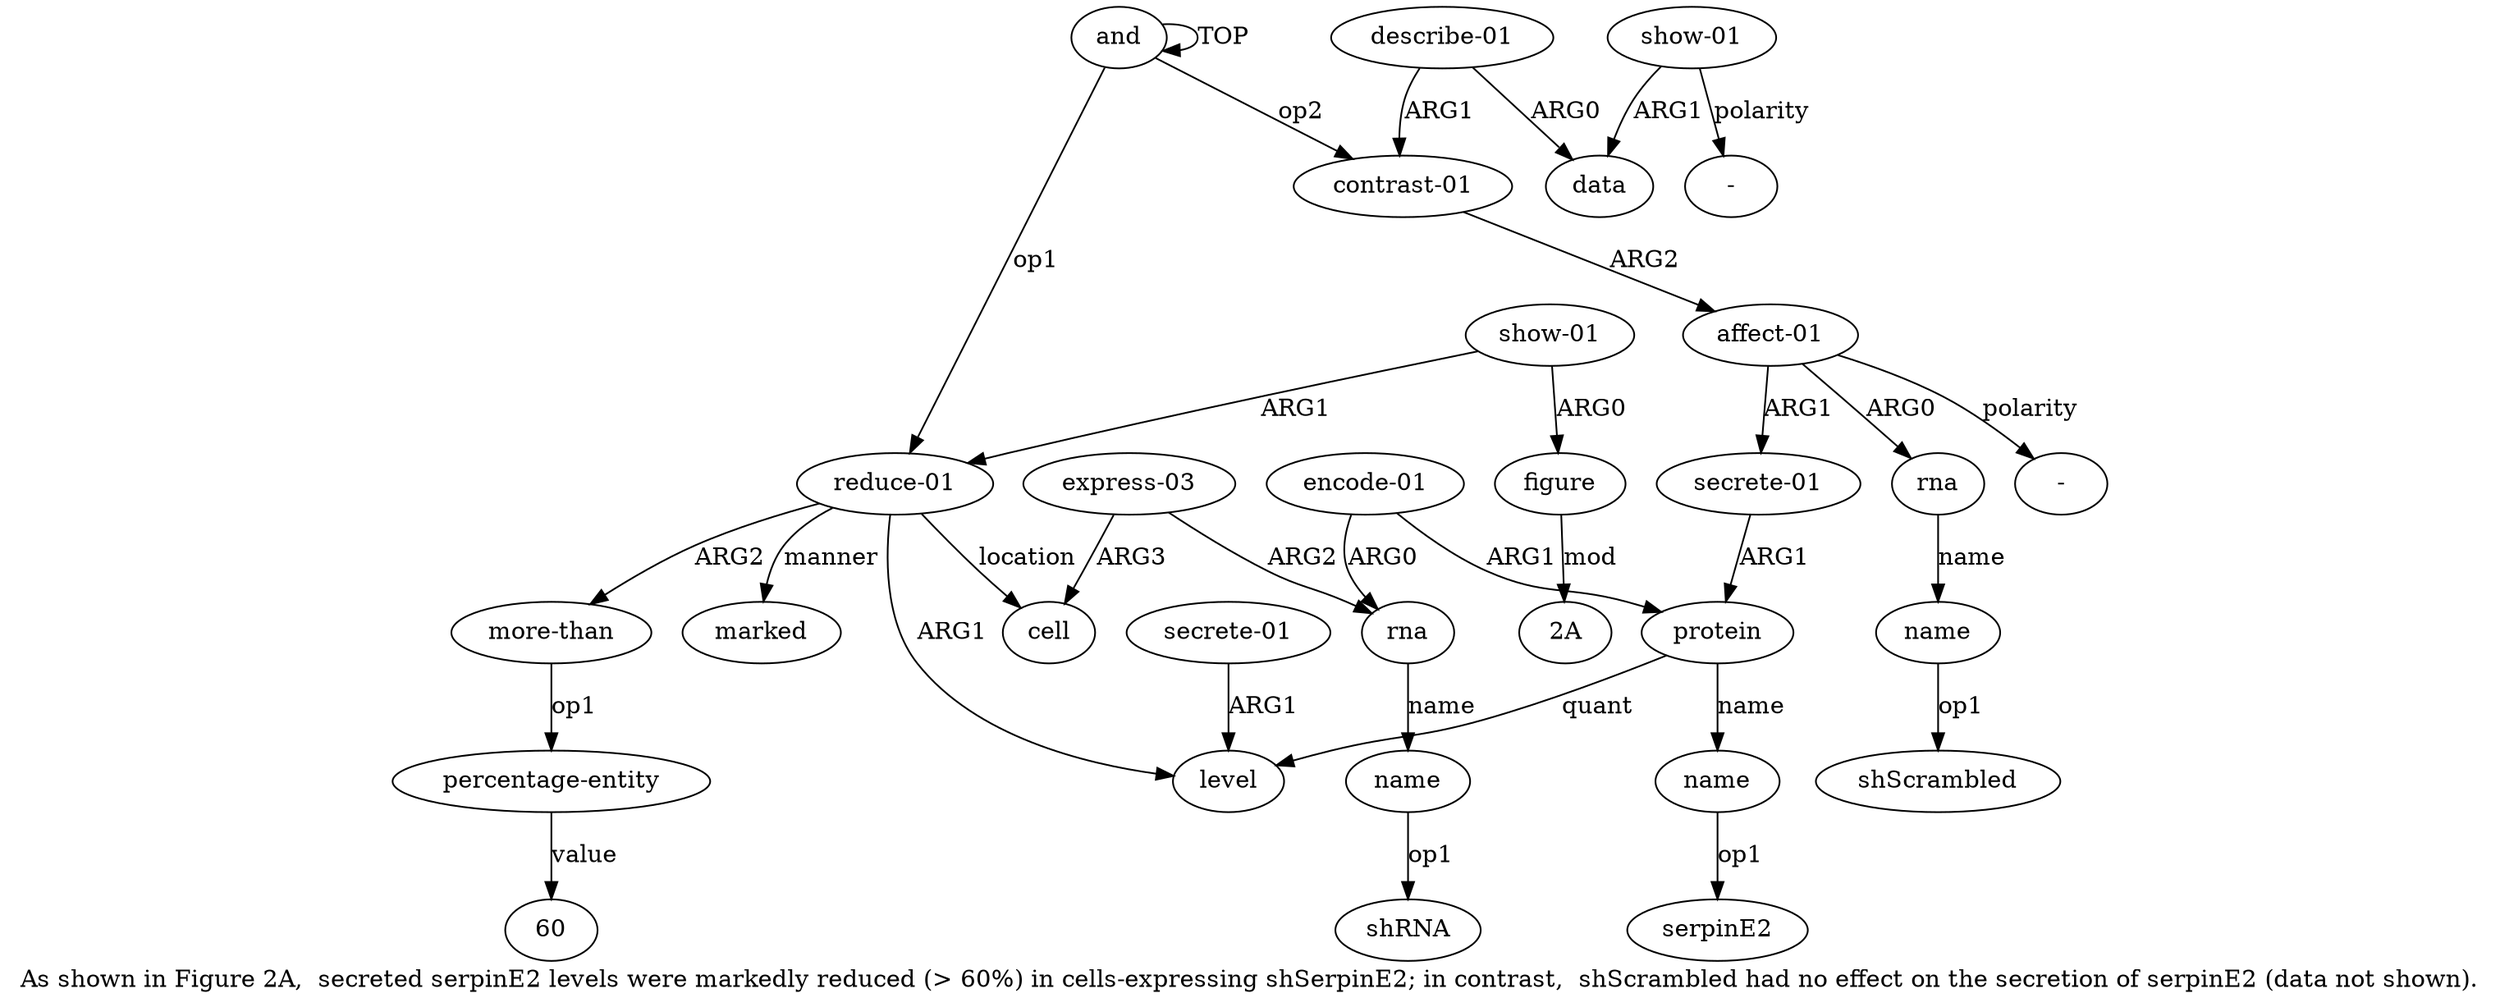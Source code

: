 digraph  {
	graph [label="As shown in Figure 2A,  secreted serpinE2 levels were markedly reduced (> 60%) in cells-expressing shSerpinE2; in contrast,  shScrambled \
had no effect on the secretion of serpinE2 (data not shown)."];
	node [label="\N"];
	a20	 [color=black,
		gold_ind=20,
		gold_label="secrete-01",
		label="secrete-01",
		test_ind=20,
		test_label="secrete-01"];
	a3	 [color=black,
		gold_ind=3,
		gold_label=protein,
		label=protein,
		test_ind=3,
		test_label=protein];
	a20 -> a3 [key=0,
	color=black,
	gold_label=ARG1,
	label=ARG1,
	test_label=ARG1];
a21 [color=black,
	gold_ind=21,
	gold_label="describe-01",
	label="describe-01",
	test_ind=21,
	test_label="describe-01"];
a22 [color=black,
	gold_ind=22,
	gold_label=data,
	label=data,
	test_ind=22,
	test_label=data];
a21 -> a22 [key=0,
color=black,
gold_label=ARG0,
label=ARG0,
test_label=ARG0];
a16 [color=black,
gold_ind=16,
gold_label="contrast-01",
label="contrast-01",
test_ind=16,
test_label="contrast-01"];
a21 -> a16 [key=0,
color=black,
gold_label=ARG1,
label=ARG1,
test_label=ARG1];
a23 [color=black,
gold_ind=23,
gold_label="show-01",
label="show-01",
test_ind=23,
test_label="show-01"];
a23 -> a22 [key=0,
color=black,
gold_label=ARG1,
label=ARG1,
test_label=ARG1];
"a23 -" [color=black,
gold_ind=-1,
gold_label="-",
label="-",
test_ind=-1,
test_label="-"];
a23 -> "a23 -" [key=0,
color=black,
gold_label=polarity,
label=polarity,
test_label=polarity];
"a17 -" [color=black,
gold_ind=-1,
gold_label="-",
label="-",
test_ind=-1,
test_label="-"];
"a19 shScrambled" [color=black,
gold_ind=-1,
gold_label=shScrambled,
label=shScrambled,
test_ind=-1,
test_label=shScrambled];
"a15 2A" [color=black,
gold_ind=-1,
gold_label="2A",
label="2A",
test_ind=-1,
test_label="2A"];
"a4 serpinE2" [color=black,
gold_ind=-1,
gold_label=serpinE2,
label=serpinE2,
test_ind=-1,
test_label=serpinE2];
"a12 shRNA" [color=black,
gold_ind=-1,
gold_label=shRNA,
label=shRNA,
test_ind=-1,
test_label=shRNA];
a15 [color=black,
gold_ind=15,
gold_label=figure,
label=figure,
test_ind=15,
test_label=figure];
a15 -> "a15 2A" [key=0,
color=black,
gold_label=mod,
label=mod,
test_label=mod];
a14 [color=black,
gold_ind=14,
gold_label="show-01",
label="show-01",
test_ind=14,
test_label="show-01"];
a14 -> a15 [key=0,
color=black,
gold_label=ARG0,
label=ARG0,
test_label=ARG0];
a1 [color=black,
gold_ind=1,
gold_label="reduce-01",
label="reduce-01",
test_ind=1,
test_label="reduce-01"];
a14 -> a1 [key=0,
color=black,
gold_label=ARG1,
label=ARG1,
test_label=ARG1];
a17 [color=black,
gold_ind=17,
gold_label="affect-01",
label="affect-01",
test_ind=17,
test_label="affect-01"];
a17 -> a20 [key=0,
color=black,
gold_label=ARG1,
label=ARG1,
test_label=ARG1];
a17 -> "a17 -" [key=0,
color=black,
gold_label=polarity,
label=polarity,
test_label=polarity];
a18 [color=black,
gold_ind=18,
gold_label=rna,
label=rna,
test_ind=18,
test_label=rna];
a17 -> a18 [key=0,
color=black,
gold_label=ARG0,
label=ARG0,
test_label=ARG0];
a16 -> a17 [key=0,
color=black,
gold_label=ARG2,
label=ARG2,
test_label=ARG2];
a11 [color=black,
gold_ind=11,
gold_label=rna,
label=rna,
test_ind=11,
test_label=rna];
a12 [color=black,
gold_ind=12,
gold_label=name,
label=name,
test_ind=12,
test_label=name];
a11 -> a12 [key=0,
color=black,
gold_label=name,
label=name,
test_label=name];
a10 [color=black,
gold_ind=10,
gold_label="express-03",
label="express-03",
test_ind=10,
test_label="express-03"];
a10 -> a11 [key=0,
color=black,
gold_label=ARG2,
label=ARG2,
test_label=ARG2];
a9 [color=black,
gold_ind=9,
gold_label=cell,
label=cell,
test_ind=9,
test_label=cell];
a10 -> a9 [key=0,
color=black,
gold_label=ARG3,
label=ARG3,
test_label=ARG3];
a13 [color=black,
gold_ind=13,
gold_label="encode-01",
label="encode-01",
test_ind=13,
test_label="encode-01"];
a13 -> a11 [key=0,
color=black,
gold_label=ARG0,
label=ARG0,
test_label=ARG0];
a13 -> a3 [key=0,
color=black,
gold_label=ARG1,
label=ARG1,
test_label=ARG1];
a12 -> "a12 shRNA" [key=0,
color=black,
gold_label=op1,
label=op1,
test_label=op1];
a19 [color=black,
gold_ind=19,
gold_label=name,
label=name,
test_ind=19,
test_label=name];
a19 -> "a19 shScrambled" [key=0,
color=black,
gold_label=op1,
label=op1,
test_label=op1];
a18 -> a19 [key=0,
color=black,
gold_label=name,
label=name,
test_label=name];
a2 [color=black,
gold_ind=2,
gold_label=level,
label=level,
test_ind=2,
test_label=level];
a1 -> a2 [key=0,
color=black,
gold_label=ARG1,
label=ARG1,
test_label=ARG1];
a6 [color=black,
gold_ind=6,
gold_label="more-than",
label="more-than",
test_ind=6,
test_label="more-than"];
a1 -> a6 [key=0,
color=black,
gold_label=ARG2,
label=ARG2,
test_label=ARG2];
a1 -> a9 [key=0,
color=black,
gold_label=location,
label=location,
test_label=location];
a8 [color=black,
gold_ind=8,
gold_label=marked,
label=marked,
test_ind=8,
test_label=marked];
a1 -> a8 [key=0,
color=black,
gold_label=manner,
label=manner,
test_label=manner];
a0 [color=black,
gold_ind=0,
gold_label=and,
label=and,
test_ind=0,
test_label=and];
a0 -> a16 [key=0,
color=black,
gold_label=op2,
label=op2,
test_label=op2];
a0 -> a1 [key=0,
color=black,
gold_label=op1,
label=op1,
test_label=op1];
a0 -> a0 [key=0,
color=black,
gold_label=TOP,
label=TOP,
test_label=TOP];
a3 -> a2 [key=0,
color=black,
gold_label=quant,
label=quant,
test_label=quant];
a4 [color=black,
gold_ind=4,
gold_label=name,
label=name,
test_ind=4,
test_label=name];
a3 -> a4 [key=0,
color=black,
gold_label=name,
label=name,
test_label=name];
a5 [color=black,
gold_ind=5,
gold_label="secrete-01",
label="secrete-01",
test_ind=5,
test_label="secrete-01"];
a5 -> a2 [key=0,
color=black,
gold_label=ARG1,
label=ARG1,
test_label=ARG1];
a4 -> "a4 serpinE2" [key=0,
color=black,
gold_label=op1,
label=op1,
test_label=op1];
a7 [color=black,
gold_ind=7,
gold_label="percentage-entity",
label="percentage-entity",
test_ind=7,
test_label="percentage-entity"];
"a7 60" [color=black,
gold_ind=-1,
gold_label=60,
label=60,
test_ind=-1,
test_label=60];
a7 -> "a7 60" [key=0,
color=black,
gold_label=value,
label=value,
test_label=value];
a6 -> a7 [key=0,
color=black,
gold_label=op1,
label=op1,
test_label=op1];
}
